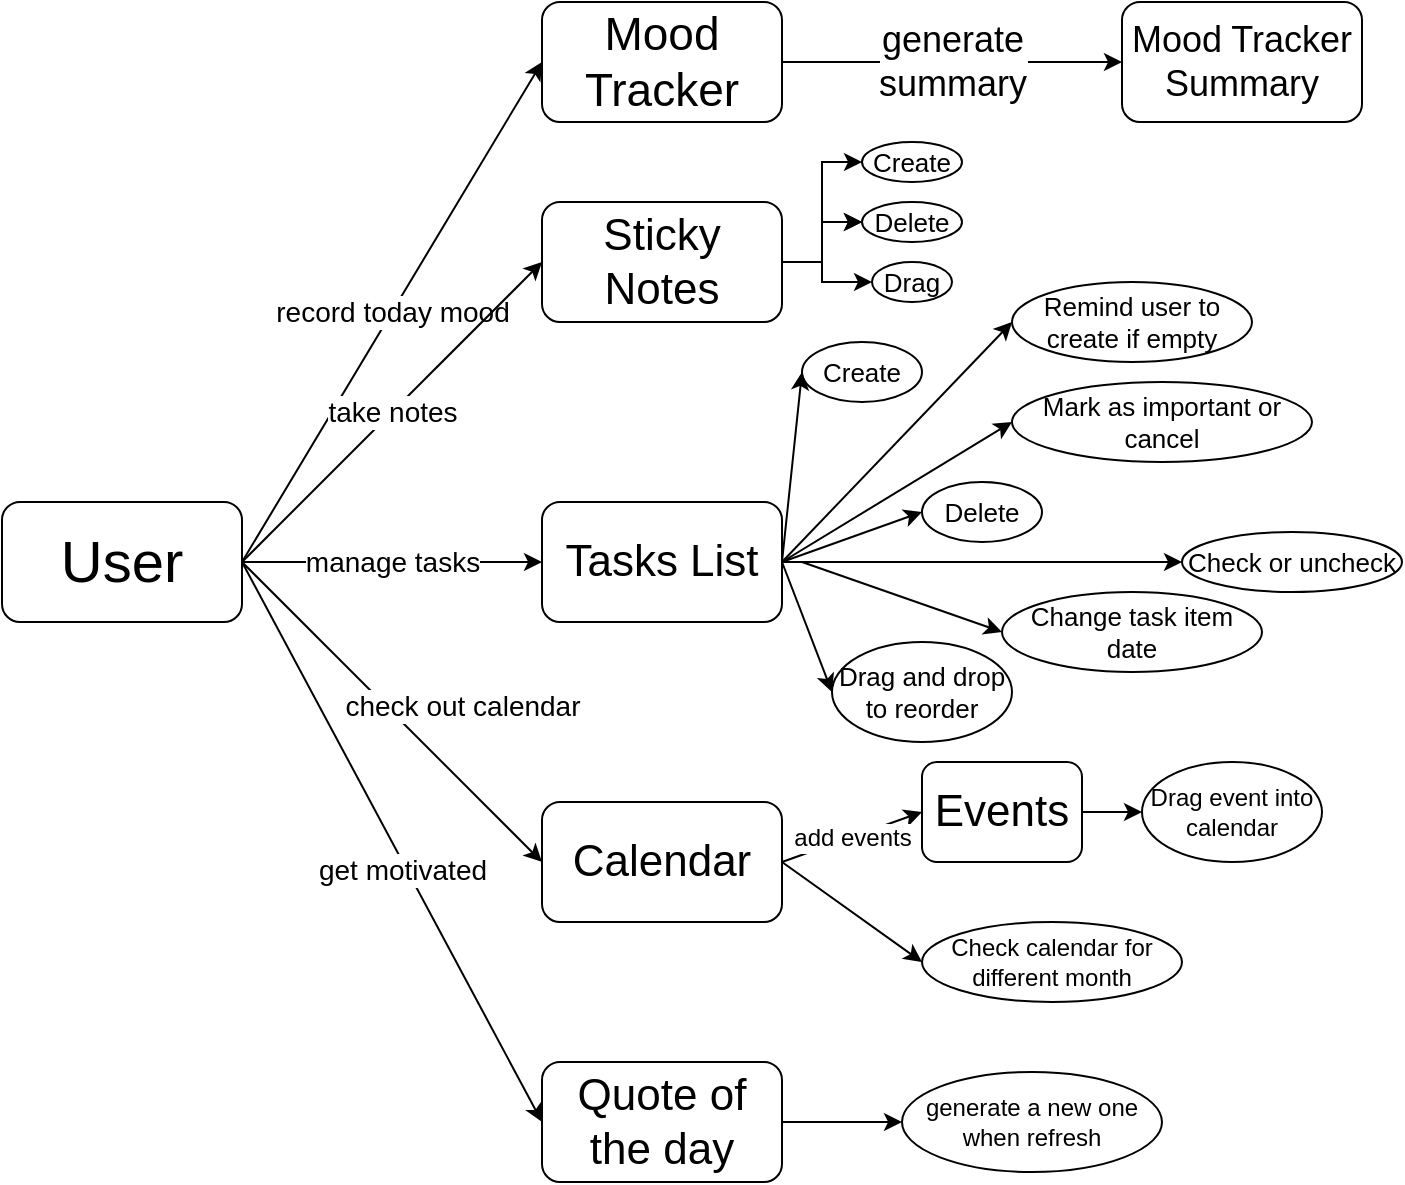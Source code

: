 <mxfile>
    <diagram id="ebrHFk25O-CSk0fP_9l5" name="Page-1">
        <mxGraphModel dx="517" dy="526" grid="1" gridSize="10" guides="1" tooltips="1" connect="1" arrows="1" fold="1" page="1" pageScale="1" pageWidth="850" pageHeight="1100" math="0" shadow="0">
            <root>
                <mxCell id="0"/>
                <mxCell id="1" parent="0"/>
                <mxCell id="2" value="&lt;font style=&quot;font-size: 29px&quot;&gt;User&lt;/font&gt;" style="rounded=1;whiteSpace=wrap;html=1;" vertex="1" parent="1">
                    <mxGeometry x="30" y="290" width="120" height="60" as="geometry"/>
                </mxCell>
                <mxCell id="3" value="&lt;font style=&quot;font-size: 23px&quot;&gt;Mood Tracker&lt;/font&gt;" style="rounded=1;whiteSpace=wrap;html=1;" vertex="1" parent="1">
                    <mxGeometry x="300" y="40" width="120" height="60" as="geometry"/>
                </mxCell>
                <mxCell id="4" value="record today mood" style="endArrow=classic;html=1;exitX=1;exitY=0.5;exitDx=0;exitDy=0;entryX=0;entryY=0.5;entryDx=0;entryDy=0;fontSize=14;" edge="1" parent="1" source="2" target="3">
                    <mxGeometry width="50" height="50" relative="1" as="geometry">
                        <mxPoint x="260" y="280" as="sourcePoint"/>
                        <mxPoint x="310" y="230" as="targetPoint"/>
                    </mxGeometry>
                </mxCell>
                <mxCell id="5" value="Mood Tracker Summary" style="rounded=1;whiteSpace=wrap;html=1;fontSize=18;" vertex="1" parent="1">
                    <mxGeometry x="590" y="40" width="120" height="60" as="geometry"/>
                </mxCell>
                <mxCell id="6" value="generate &lt;br&gt;summary" style="endArrow=classic;html=1;fontSize=18;exitX=1;exitY=0.5;exitDx=0;exitDy=0;entryX=0;entryY=0.5;entryDx=0;entryDy=0;" edge="1" parent="1" source="3" target="5">
                    <mxGeometry width="50" height="50" relative="1" as="geometry">
                        <mxPoint x="450" y="210" as="sourcePoint"/>
                        <mxPoint x="500" y="160" as="targetPoint"/>
                    </mxGeometry>
                </mxCell>
                <mxCell id="27" value="" style="edgeStyle=orthogonalEdgeStyle;rounded=0;orthogonalLoop=1;jettySize=auto;html=1;fontSize=10;entryX=0;entryY=0.5;entryDx=0;entryDy=0;" edge="1" parent="1" source="7" target="18">
                    <mxGeometry relative="1" as="geometry"/>
                </mxCell>
                <mxCell id="54" value="" style="edgeStyle=orthogonalEdgeStyle;rounded=0;orthogonalLoop=1;jettySize=auto;html=1;fontSize=12;" edge="1" parent="1" source="7" target="20">
                    <mxGeometry relative="1" as="geometry">
                        <Array as="points">
                            <mxPoint x="440" y="170"/>
                            <mxPoint x="440" y="180"/>
                        </Array>
                    </mxGeometry>
                </mxCell>
                <mxCell id="7" value="&lt;font style=&quot;font-size: 22px&quot;&gt;Sticky Notes&lt;/font&gt;" style="rounded=1;whiteSpace=wrap;html=1;fontSize=14;" vertex="1" parent="1">
                    <mxGeometry x="300" y="140" width="120" height="60" as="geometry"/>
                </mxCell>
                <mxCell id="8" value="take notes" style="endArrow=classic;html=1;fontSize=14;entryX=0;entryY=0.5;entryDx=0;entryDy=0;exitX=1;exitY=0.5;exitDx=0;exitDy=0;" edge="1" parent="1" source="2" target="7">
                    <mxGeometry width="50" height="50" relative="1" as="geometry">
                        <mxPoint x="150" y="270" as="sourcePoint"/>
                        <mxPoint x="390" y="260" as="targetPoint"/>
                        <Array as="points"/>
                    </mxGeometry>
                </mxCell>
                <mxCell id="9" value="&lt;font style=&quot;font-size: 22px&quot;&gt;Tasks List&lt;/font&gt;" style="rounded=1;whiteSpace=wrap;html=1;fontSize=14;" vertex="1" parent="1">
                    <mxGeometry x="300" y="290" width="120" height="60" as="geometry"/>
                </mxCell>
                <mxCell id="10" value="manage tasks" style="endArrow=classic;html=1;fontSize=14;exitX=1;exitY=0.5;exitDx=0;exitDy=0;entryX=0;entryY=0.5;entryDx=0;entryDy=0;" edge="1" parent="1" source="2" target="9">
                    <mxGeometry width="50" height="50" relative="1" as="geometry">
                        <mxPoint x="340" y="300" as="sourcePoint"/>
                        <mxPoint x="390" y="250" as="targetPoint"/>
                    </mxGeometry>
                </mxCell>
                <mxCell id="11" value="&lt;font style=&quot;font-size: 22px&quot;&gt;Calendar&lt;/font&gt;" style="rounded=1;whiteSpace=wrap;html=1;fontSize=14;" vertex="1" parent="1">
                    <mxGeometry x="300" y="440" width="120" height="60" as="geometry"/>
                </mxCell>
                <mxCell id="12" value="" style="endArrow=classic;html=1;fontSize=14;entryX=0;entryY=0.5;entryDx=0;entryDy=0;exitX=1;exitY=0.5;exitDx=0;exitDy=0;" edge="1" parent="1" source="2" target="11">
                    <mxGeometry width="50" height="50" relative="1" as="geometry">
                        <mxPoint x="150" y="270" as="sourcePoint"/>
                        <mxPoint x="390" y="250" as="targetPoint"/>
                    </mxGeometry>
                </mxCell>
                <mxCell id="13" value="check out calendar" style="edgeLabel;html=1;align=center;verticalAlign=middle;resizable=0;points=[];fontSize=14;" vertex="1" connectable="0" parent="12">
                    <mxGeometry x="-0.037" y="1" relative="1" as="geometry">
                        <mxPoint x="36.8" as="offset"/>
                    </mxGeometry>
                </mxCell>
                <mxCell id="50" value="" style="edgeStyle=orthogonalEdgeStyle;rounded=0;orthogonalLoop=1;jettySize=auto;html=1;fontSize=10;" edge="1" parent="1" source="14" target="49">
                    <mxGeometry relative="1" as="geometry"/>
                </mxCell>
                <mxCell id="14" value="&lt;font style=&quot;font-size: 22px&quot;&gt;Quote of the day&lt;/font&gt;" style="rounded=1;whiteSpace=wrap;html=1;fontSize=14;" vertex="1" parent="1">
                    <mxGeometry x="300" y="570" width="120" height="60" as="geometry"/>
                </mxCell>
                <mxCell id="15" value="" style="endArrow=classic;html=1;fontSize=14;exitX=1;exitY=0.5;exitDx=0;exitDy=0;entryX=0;entryY=0.5;entryDx=0;entryDy=0;" edge="1" parent="1" source="2" target="14">
                    <mxGeometry width="50" height="50" relative="1" as="geometry">
                        <mxPoint x="340" y="490" as="sourcePoint"/>
                        <mxPoint x="390" y="440" as="targetPoint"/>
                    </mxGeometry>
                </mxCell>
                <mxCell id="16" value="get motivated" style="edgeLabel;html=1;align=center;verticalAlign=middle;resizable=0;points=[];fontSize=14;" vertex="1" connectable="0" parent="15">
                    <mxGeometry x="0.09" y="-2" relative="1" as="geometry">
                        <mxPoint as="offset"/>
                    </mxGeometry>
                </mxCell>
                <mxCell id="18" value="Create" style="ellipse;whiteSpace=wrap;html=1;fontSize=13;" vertex="1" parent="1">
                    <mxGeometry x="460" y="110" width="50" height="20" as="geometry"/>
                </mxCell>
                <mxCell id="29" value="" style="edgeStyle=orthogonalEdgeStyle;rounded=0;orthogonalLoop=1;jettySize=auto;html=1;fontSize=10;" edge="1" parent="1" source="7" target="19">
                    <mxGeometry relative="1" as="geometry"/>
                </mxCell>
                <mxCell id="53" value="" style="edgeStyle=orthogonalEdgeStyle;rounded=0;orthogonalLoop=1;jettySize=auto;html=1;fontSize=12;" edge="1" parent="1" source="7" target="19">
                    <mxGeometry relative="1" as="geometry"/>
                </mxCell>
                <mxCell id="19" value="Delete" style="ellipse;whiteSpace=wrap;html=1;fontSize=13;" vertex="1" parent="1">
                    <mxGeometry x="460" y="140" width="50" height="20" as="geometry"/>
                </mxCell>
                <mxCell id="20" value="Drag" style="ellipse;whiteSpace=wrap;html=1;fontSize=13;" vertex="1" parent="1">
                    <mxGeometry x="465" y="170" width="40" height="20" as="geometry"/>
                </mxCell>
                <mxCell id="23" value="Create" style="ellipse;whiteSpace=wrap;html=1;fontSize=13;" vertex="1" parent="1">
                    <mxGeometry x="430" y="210" width="60" height="30" as="geometry"/>
                </mxCell>
                <mxCell id="24" value="Delete" style="ellipse;whiteSpace=wrap;html=1;fontSize=13;" vertex="1" parent="1">
                    <mxGeometry x="490" y="280" width="60" height="30" as="geometry"/>
                </mxCell>
                <mxCell id="25" value="Drag and drop to reorder" style="ellipse;whiteSpace=wrap;html=1;fontSize=13;" vertex="1" parent="1">
                    <mxGeometry x="445" y="360" width="90" height="50" as="geometry"/>
                </mxCell>
                <mxCell id="30" value="Mark as important or cancel" style="ellipse;whiteSpace=wrap;html=1;fontSize=13;" vertex="1" parent="1">
                    <mxGeometry x="535" y="230" width="150" height="40" as="geometry"/>
                </mxCell>
                <mxCell id="31" value="Check or uncheck" style="ellipse;whiteSpace=wrap;html=1;fontSize=13;" vertex="1" parent="1">
                    <mxGeometry x="620" y="305" width="110" height="30" as="geometry"/>
                </mxCell>
                <mxCell id="32" value="Change task item date" style="ellipse;whiteSpace=wrap;html=1;fontSize=13;" vertex="1" parent="1">
                    <mxGeometry x="530" y="335" width="130" height="40" as="geometry"/>
                </mxCell>
                <mxCell id="33" value="" style="endArrow=classic;html=1;fontSize=10;exitX=1;exitY=0.5;exitDx=0;exitDy=0;entryX=0;entryY=0.5;entryDx=0;entryDy=0;" edge="1" parent="1" source="9" target="23">
                    <mxGeometry width="50" height="50" relative="1" as="geometry">
                        <mxPoint x="520" y="340" as="sourcePoint"/>
                        <mxPoint x="570" y="290" as="targetPoint"/>
                    </mxGeometry>
                </mxCell>
                <mxCell id="34" value="Remind user to create if empty" style="ellipse;whiteSpace=wrap;html=1;fontSize=13;" vertex="1" parent="1">
                    <mxGeometry x="535" y="180" width="120" height="40" as="geometry"/>
                </mxCell>
                <mxCell id="35" value="" style="endArrow=classic;html=1;fontSize=10;exitX=1;exitY=0.5;exitDx=0;exitDy=0;entryX=0;entryY=0.5;entryDx=0;entryDy=0;" edge="1" parent="1" source="9" target="34">
                    <mxGeometry width="50" height="50" relative="1" as="geometry">
                        <mxPoint x="520" y="340" as="sourcePoint"/>
                        <mxPoint x="570" y="290" as="targetPoint"/>
                    </mxGeometry>
                </mxCell>
                <mxCell id="36" value="" style="endArrow=classic;html=1;fontSize=10;entryX=0;entryY=0.5;entryDx=0;entryDy=0;" edge="1" parent="1" target="24">
                    <mxGeometry width="50" height="50" relative="1" as="geometry">
                        <mxPoint x="420" y="320" as="sourcePoint"/>
                        <mxPoint x="570" y="290" as="targetPoint"/>
                    </mxGeometry>
                </mxCell>
                <mxCell id="37" value="" style="endArrow=classic;html=1;fontSize=10;exitX=1;exitY=0.5;exitDx=0;exitDy=0;entryX=0;entryY=0.5;entryDx=0;entryDy=0;" edge="1" parent="1" source="9" target="30">
                    <mxGeometry width="50" height="50" relative="1" as="geometry">
                        <mxPoint x="520" y="340" as="sourcePoint"/>
                        <mxPoint x="570" y="290" as="targetPoint"/>
                    </mxGeometry>
                </mxCell>
                <mxCell id="38" value="" style="endArrow=classic;html=1;fontSize=10;exitX=1;exitY=0.5;exitDx=0;exitDy=0;entryX=0;entryY=0.5;entryDx=0;entryDy=0;" edge="1" parent="1" source="9" target="25">
                    <mxGeometry width="50" height="50" relative="1" as="geometry">
                        <mxPoint x="520" y="340" as="sourcePoint"/>
                        <mxPoint x="570" y="290" as="targetPoint"/>
                    </mxGeometry>
                </mxCell>
                <mxCell id="39" value="" style="endArrow=classic;html=1;fontSize=10;exitX=1;exitY=0.5;exitDx=0;exitDy=0;entryX=0;entryY=0.5;entryDx=0;entryDy=0;" edge="1" parent="1" source="9" target="31">
                    <mxGeometry width="50" height="50" relative="1" as="geometry">
                        <mxPoint x="520" y="340" as="sourcePoint"/>
                        <mxPoint x="570" y="290" as="targetPoint"/>
                    </mxGeometry>
                </mxCell>
                <mxCell id="40" value="" style="endArrow=classic;html=1;fontSize=10;entryX=0;entryY=0.5;entryDx=0;entryDy=0;" edge="1" parent="1" target="32">
                    <mxGeometry width="50" height="50" relative="1" as="geometry">
                        <mxPoint x="430" y="320" as="sourcePoint"/>
                        <mxPoint x="570" y="290" as="targetPoint"/>
                    </mxGeometry>
                </mxCell>
                <mxCell id="41" value="Check calendar for different month" style="ellipse;whiteSpace=wrap;html=1;fontSize=12;" vertex="1" parent="1">
                    <mxGeometry x="490" y="500" width="130" height="40" as="geometry"/>
                </mxCell>
                <mxCell id="42" value="&lt;font style=&quot;font-size: 22px&quot;&gt;Events&lt;/font&gt;" style="rounded=1;whiteSpace=wrap;html=1;fontSize=14;" vertex="1" parent="1">
                    <mxGeometry x="490" y="420" width="80" height="50" as="geometry"/>
                </mxCell>
                <mxCell id="45" value="add events" style="endArrow=classic;html=1;fontSize=12;exitX=1;exitY=0.5;exitDx=0;exitDy=0;entryX=0;entryY=0.5;entryDx=0;entryDy=0;" edge="1" parent="1" source="11" target="42">
                    <mxGeometry width="50" height="50" relative="1" as="geometry">
                        <mxPoint x="400" y="470" as="sourcePoint"/>
                        <mxPoint x="450" y="420" as="targetPoint"/>
                    </mxGeometry>
                </mxCell>
                <mxCell id="46" value="" style="endArrow=classic;html=1;fontSize=10;exitX=1;exitY=0.5;exitDx=0;exitDy=0;entryX=0;entryY=0.5;entryDx=0;entryDy=0;" edge="1" parent="1" source="11" target="41">
                    <mxGeometry width="50" height="50" relative="1" as="geometry">
                        <mxPoint x="400" y="470" as="sourcePoint"/>
                        <mxPoint x="450" y="420" as="targetPoint"/>
                    </mxGeometry>
                </mxCell>
                <mxCell id="48" value="" style="edgeStyle=orthogonalEdgeStyle;rounded=0;orthogonalLoop=1;jettySize=auto;html=1;fontSize=10;" edge="1" parent="1" source="42" target="47">
                    <mxGeometry relative="1" as="geometry"/>
                </mxCell>
                <mxCell id="47" value="Drag event into calendar" style="ellipse;whiteSpace=wrap;html=1;fontSize=12;" vertex="1" parent="1">
                    <mxGeometry x="600" y="420" width="90" height="50" as="geometry"/>
                </mxCell>
                <mxCell id="49" value="generate a new one when refresh" style="ellipse;whiteSpace=wrap;html=1;fontSize=12;" vertex="1" parent="1">
                    <mxGeometry x="480" y="575" width="130" height="50" as="geometry"/>
                </mxCell>
            </root>
        </mxGraphModel>
    </diagram>
</mxfile>